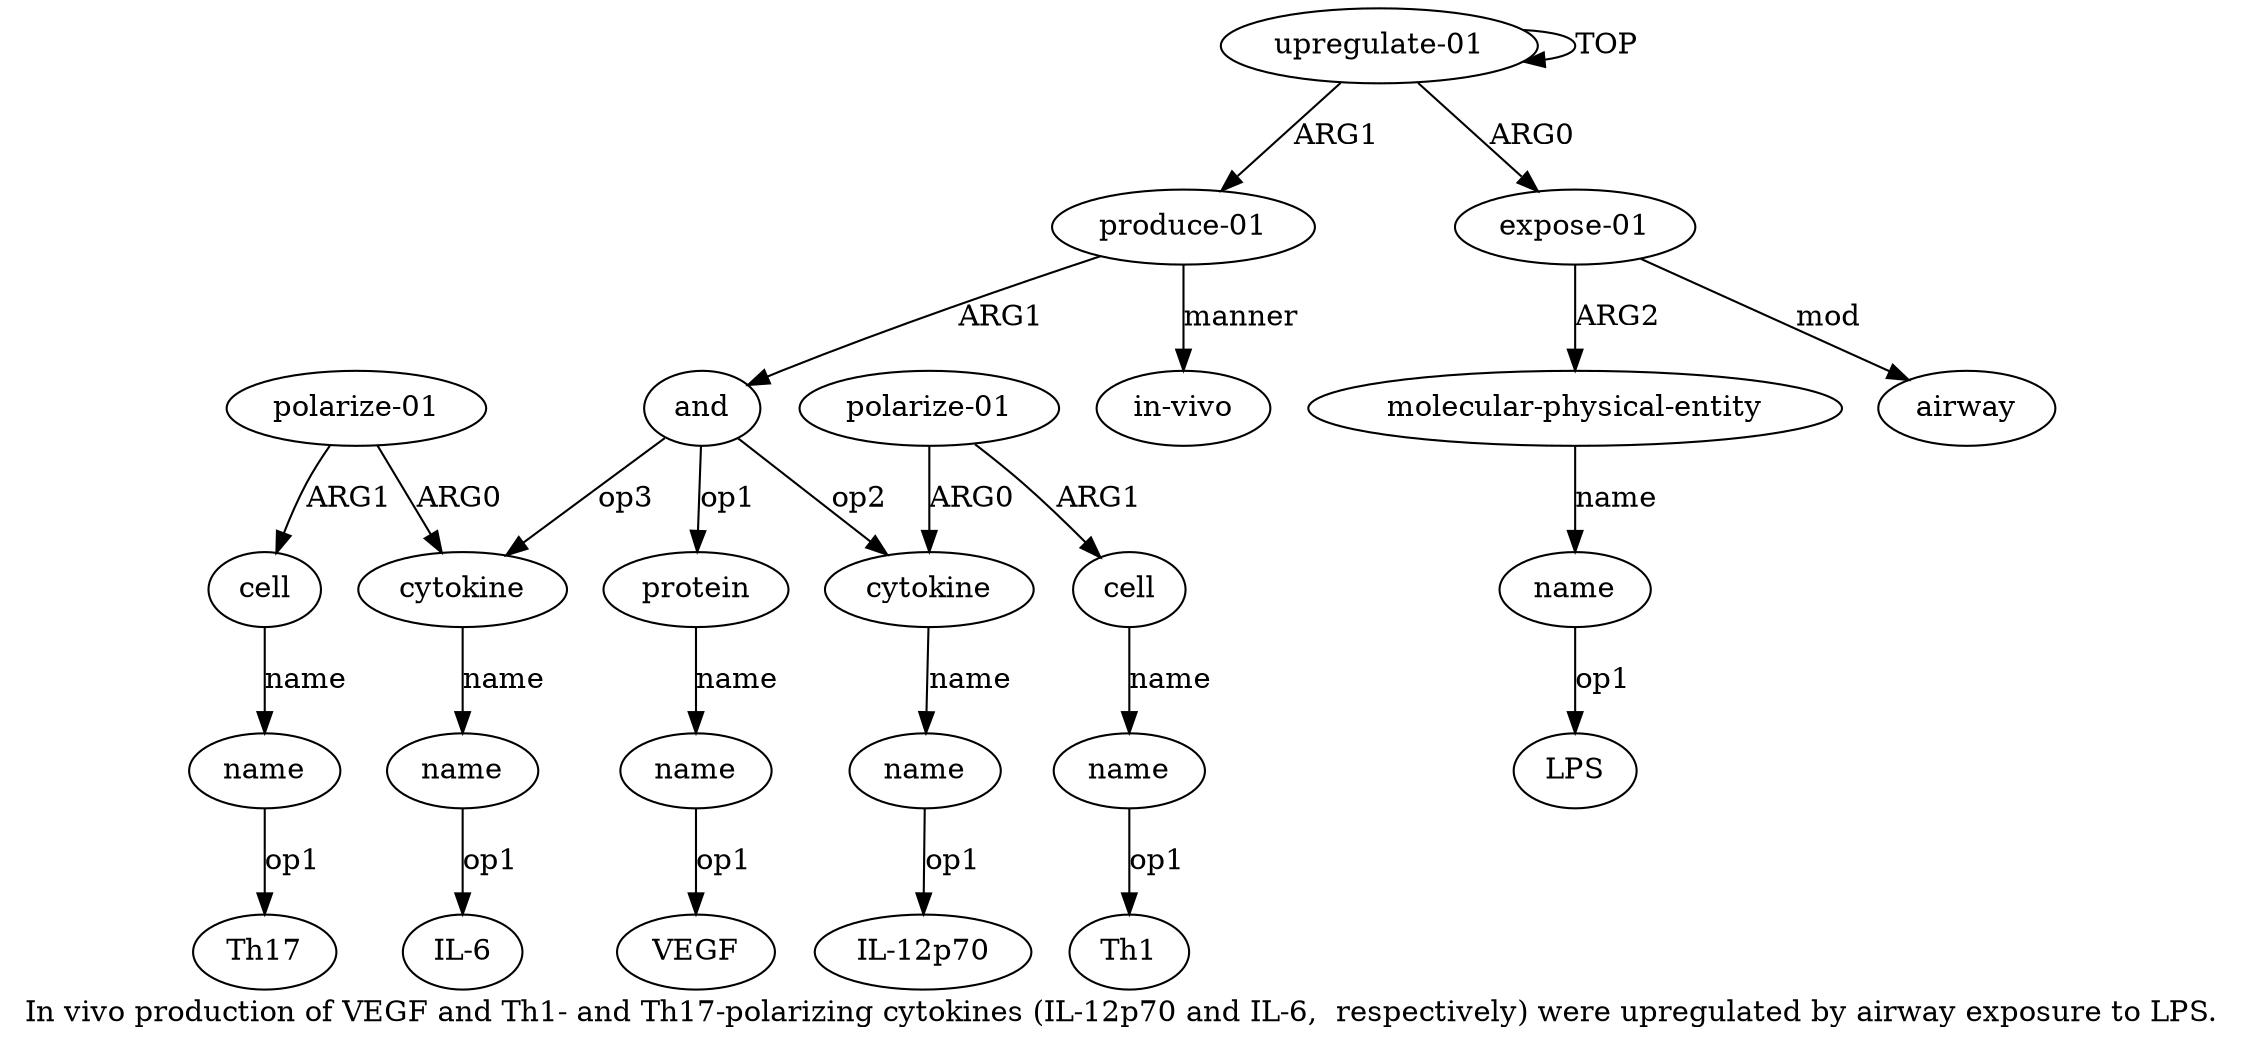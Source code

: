 digraph  {
	graph [label="In vivo production of VEGF and Th1- and Th17-polarizing cytokines (IL-12p70 and IL-6,  respectively) were upregulated by airway \
exposure to LPS."];
	node [label="\N"];
	"a18 Th17"	 [color=black,
		gold_ind=-1,
		gold_label=Th17,
		label=Th17,
		test_ind=-1,
		test_label=Th17];
	"a15 IL-6"	 [color=black,
		gold_ind=-1,
		gold_label="IL-6",
		label="IL-6",
		test_ind=-1,
		test_label="IL-6"];
	"a10 IL-12p70"	 [color=black,
		gold_ind=-1,
		gold_label="IL-12p70",
		label="IL-12p70",
		test_ind=-1,
		test_label="IL-12p70"];
	a15	 [color=black,
		gold_ind=15,
		gold_label=name,
		label=name,
		test_ind=15,
		test_label=name];
	a15 -> "a15 IL-6" [key=0,
	color=black,
	gold_label=op1,
	label=op1,
	test_label=op1];
a14 [color=black,
	gold_ind=14,
	gold_label=cytokine,
	label=cytokine,
	test_ind=14,
	test_label=cytokine];
a14 -> a15 [key=0,
color=black,
gold_label=name,
label=name,
test_label=name];
a17 [color=black,
gold_ind=17,
gold_label=cell,
label=cell,
test_ind=17,
test_label=cell];
a18 [color=black,
gold_ind=18,
gold_label=name,
label=name,
test_ind=18,
test_label=name];
a17 -> a18 [key=0,
color=black,
gold_label=name,
label=name,
test_label=name];
a16 [color=black,
gold_ind=16,
gold_label="polarize-01",
label="polarize-01",
test_ind=16,
test_label="polarize-01"];
a16 -> a14 [key=0,
color=black,
gold_label=ARG0,
label=ARG0,
test_label=ARG0];
a16 -> a17 [key=0,
color=black,
gold_label=ARG1,
label=ARG1,
test_label=ARG1];
a11 [color=black,
gold_ind=11,
gold_label="polarize-01",
label="polarize-01",
test_ind=11,
test_label="polarize-01"];
a12 [color=black,
gold_ind=12,
gold_label=cell,
label=cell,
test_ind=12,
test_label=cell];
a11 -> a12 [key=0,
color=black,
gold_label=ARG1,
label=ARG1,
test_label=ARG1];
a9 [color=black,
gold_ind=9,
gold_label=cytokine,
label=cytokine,
test_ind=9,
test_label=cytokine];
a11 -> a9 [key=0,
color=black,
gold_label=ARG0,
label=ARG0,
test_label=ARG0];
a10 [color=black,
gold_ind=10,
gold_label=name,
label=name,
test_ind=10,
test_label=name];
a10 -> "a10 IL-12p70" [key=0,
color=black,
gold_label=op1,
label=op1,
test_label=op1];
a13 [color=black,
gold_ind=13,
gold_label=name,
label=name,
test_ind=13,
test_label=name];
"a13 Th1" [color=black,
gold_ind=-1,
gold_label=Th1,
label=Th1,
test_ind=-1,
test_label=Th1];
a13 -> "a13 Th1" [key=0,
color=black,
gold_label=op1,
label=op1,
test_label=op1];
a12 -> a13 [key=0,
color=black,
gold_label=name,
label=name,
test_label=name];
"a8 VEGF" [color=black,
gold_ind=-1,
gold_label=VEGF,
label=VEGF,
test_ind=-1,
test_label=VEGF];
a19 [color=black,
gold_ind=19,
gold_label="in-vivo",
label="in-vivo",
test_ind=19,
test_label="in-vivo"];
a18 -> "a18 Th17" [key=0,
color=black,
gold_label=op1,
label=op1,
test_label=op1];
a1 [color=black,
gold_ind=1,
gold_label="expose-01",
label="expose-01",
test_ind=1,
test_label="expose-01"];
a2 [color=black,
gold_ind=2,
gold_label="molecular-physical-entity",
label="molecular-physical-entity",
test_ind=2,
test_label="molecular-physical-entity"];
a1 -> a2 [key=0,
color=black,
gold_label=ARG2,
label=ARG2,
test_label=ARG2];
a4 [color=black,
gold_ind=4,
gold_label=airway,
label=airway,
test_ind=4,
test_label=airway];
a1 -> a4 [key=0,
color=black,
gold_label=mod,
label=mod,
test_label=mod];
a0 [color=black,
gold_ind=0,
gold_label="upregulate-01",
label="upregulate-01",
test_ind=0,
test_label="upregulate-01"];
a0 -> a1 [key=0,
color=black,
gold_label=ARG0,
label=ARG0,
test_label=ARG0];
a0 -> a0 [key=0,
color=black,
gold_label=TOP,
label=TOP,
test_label=TOP];
a5 [color=black,
gold_ind=5,
gold_label="produce-01",
label="produce-01",
test_ind=5,
test_label="produce-01"];
a0 -> a5 [key=0,
color=black,
gold_label=ARG1,
label=ARG1,
test_label=ARG1];
a3 [color=black,
gold_ind=3,
gold_label=name,
label=name,
test_ind=3,
test_label=name];
"a3 LPS" [color=black,
gold_ind=-1,
gold_label=LPS,
label=LPS,
test_ind=-1,
test_label=LPS];
a3 -> "a3 LPS" [key=0,
color=black,
gold_label=op1,
label=op1,
test_label=op1];
a2 -> a3 [key=0,
color=black,
gold_label=name,
label=name,
test_label=name];
a5 -> a19 [key=0,
color=black,
gold_label=manner,
label=manner,
test_label=manner];
a6 [color=black,
gold_ind=6,
gold_label=and,
label=and,
test_ind=6,
test_label=and];
a5 -> a6 [key=0,
color=black,
gold_label=ARG1,
label=ARG1,
test_label=ARG1];
a7 [color=black,
gold_ind=7,
gold_label=protein,
label=protein,
test_ind=7,
test_label=protein];
a8 [color=black,
gold_ind=8,
gold_label=name,
label=name,
test_ind=8,
test_label=name];
a7 -> a8 [key=0,
color=black,
gold_label=name,
label=name,
test_label=name];
a6 -> a14 [key=0,
color=black,
gold_label=op3,
label=op3,
test_label=op3];
a6 -> a7 [key=0,
color=black,
gold_label=op1,
label=op1,
test_label=op1];
a6 -> a9 [key=0,
color=black,
gold_label=op2,
label=op2,
test_label=op2];
a9 -> a10 [key=0,
color=black,
gold_label=name,
label=name,
test_label=name];
a8 -> "a8 VEGF" [key=0,
color=black,
gold_label=op1,
label=op1,
test_label=op1];
}
